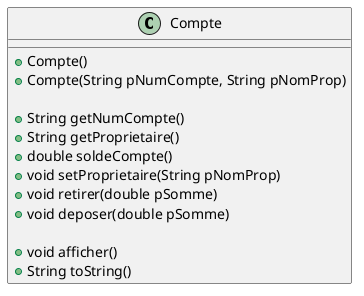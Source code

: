@startuml

class Compte {
	+ Compte() 
	+ Compte(String pNumCompte, String pNomProp) 
	
	+ String getNumCompte()
	+ String getProprietaire()
	+ double soldeCompte()
	+ void setProprietaire(String pNomProp)
	+ void retirer(double pSomme)
	+ void deposer(double pSomme)
	
	+ void afficher()
	+ String toString()
}

@enduml